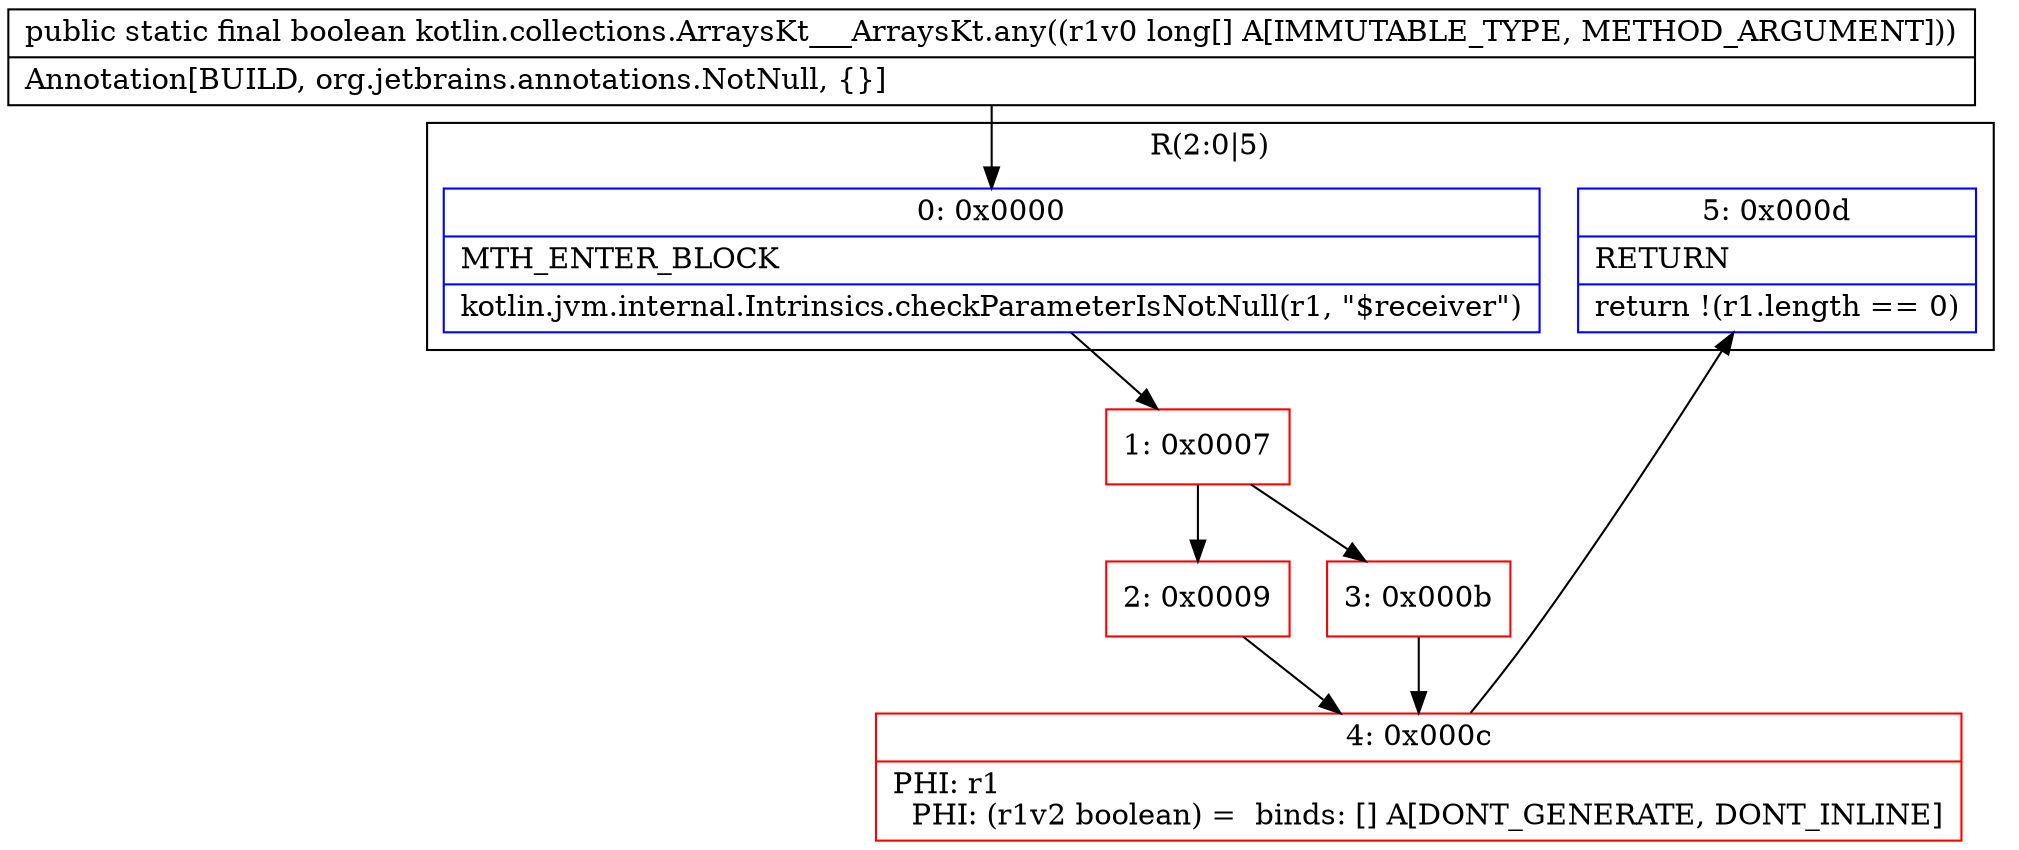 digraph "CFG forkotlin.collections.ArraysKt___ArraysKt.any([J)Z" {
subgraph cluster_Region_1199880811 {
label = "R(2:0|5)";
node [shape=record,color=blue];
Node_0 [shape=record,label="{0\:\ 0x0000|MTH_ENTER_BLOCK\l|kotlin.jvm.internal.Intrinsics.checkParameterIsNotNull(r1, \"$receiver\")\l}"];
Node_5 [shape=record,label="{5\:\ 0x000d|RETURN\l|return !(r1.length == 0)\l}"];
}
Node_1 [shape=record,color=red,label="{1\:\ 0x0007}"];
Node_2 [shape=record,color=red,label="{2\:\ 0x0009}"];
Node_3 [shape=record,color=red,label="{3\:\ 0x000b}"];
Node_4 [shape=record,color=red,label="{4\:\ 0x000c|PHI: r1 \l  PHI: (r1v2 boolean) =  binds: [] A[DONT_GENERATE, DONT_INLINE]\l}"];
MethodNode[shape=record,label="{public static final boolean kotlin.collections.ArraysKt___ArraysKt.any((r1v0 long[] A[IMMUTABLE_TYPE, METHOD_ARGUMENT]))  | Annotation[BUILD, org.jetbrains.annotations.NotNull, \{\}]\l}"];
MethodNode -> Node_0;
Node_0 -> Node_1;
Node_1 -> Node_2;
Node_1 -> Node_3;
Node_2 -> Node_4;
Node_3 -> Node_4;
Node_4 -> Node_5;
}

